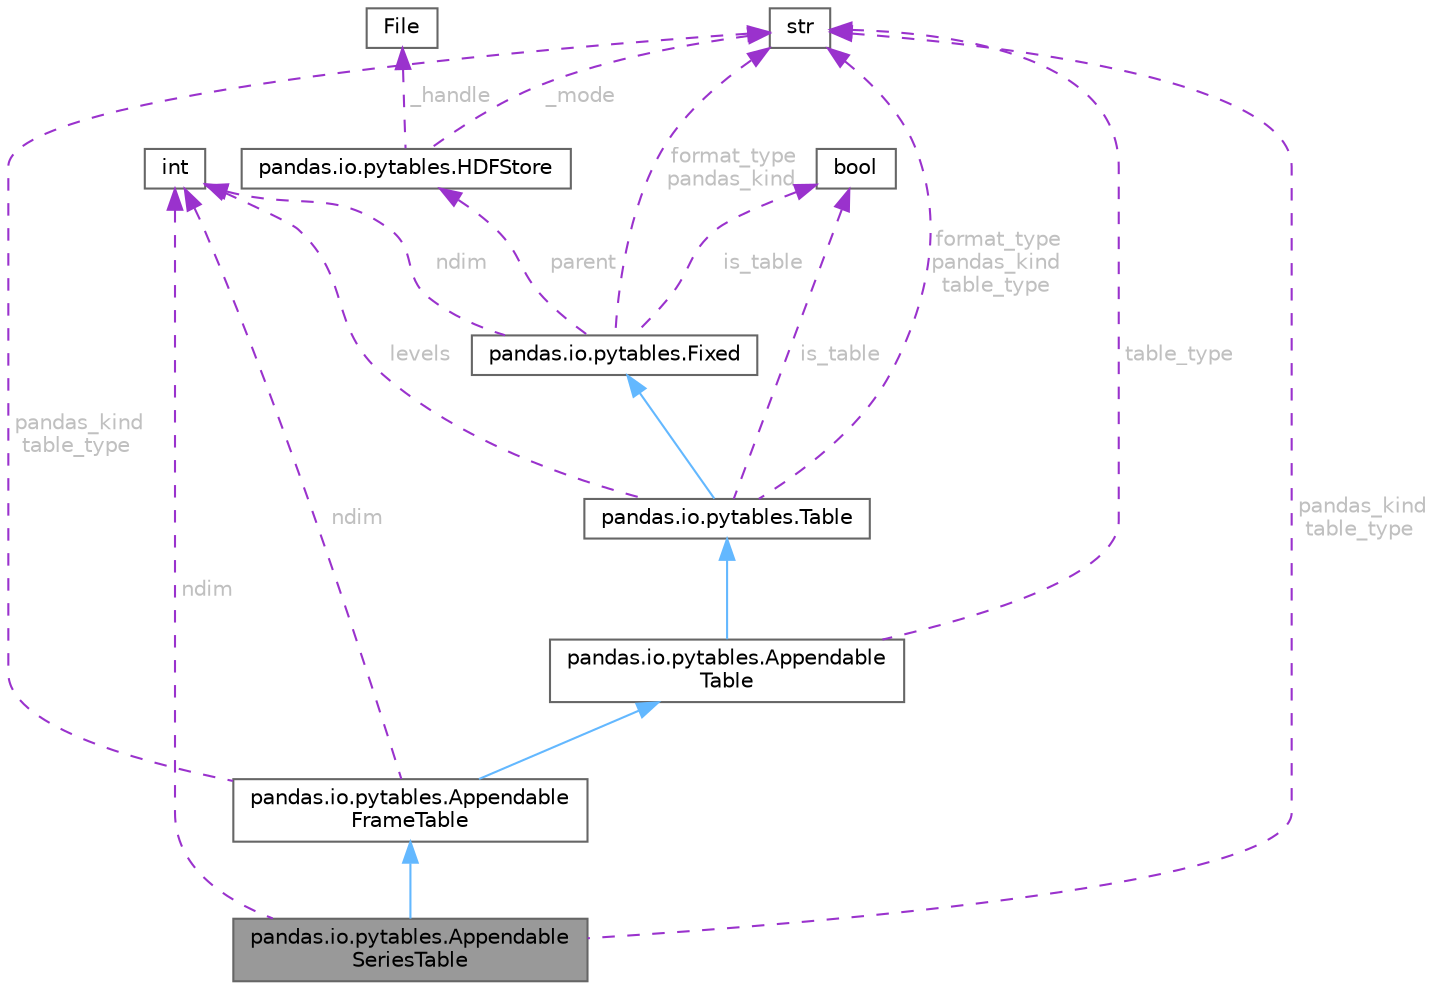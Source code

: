 digraph "pandas.io.pytables.AppendableSeriesTable"
{
 // LATEX_PDF_SIZE
  bgcolor="transparent";
  edge [fontname=Helvetica,fontsize=10,labelfontname=Helvetica,labelfontsize=10];
  node [fontname=Helvetica,fontsize=10,shape=box,height=0.2,width=0.4];
  Node1 [id="Node000001",label="pandas.io.pytables.Appendable\lSeriesTable",height=0.2,width=0.4,color="gray40", fillcolor="grey60", style="filled", fontcolor="black",tooltip=" "];
  Node2 -> Node1 [id="edge19_Node000001_Node000002",dir="back",color="steelblue1",style="solid",tooltip=" "];
  Node2 [id="Node000002",label="pandas.io.pytables.Appendable\lFrameTable",height=0.2,width=0.4,color="gray40", fillcolor="white", style="filled",URL="$classpandas_1_1io_1_1pytables_1_1AppendableFrameTable.html",tooltip=" "];
  Node3 -> Node2 [id="edge20_Node000002_Node000003",dir="back",color="steelblue1",style="solid",tooltip=" "];
  Node3 [id="Node000003",label="pandas.io.pytables.Appendable\lTable",height=0.2,width=0.4,color="gray40", fillcolor="white", style="filled",URL="$classpandas_1_1io_1_1pytables_1_1AppendableTable.html",tooltip=" "];
  Node4 -> Node3 [id="edge21_Node000003_Node000004",dir="back",color="steelblue1",style="solid",tooltip=" "];
  Node4 [id="Node000004",label="pandas.io.pytables.Table",height=0.2,width=0.4,color="gray40", fillcolor="white", style="filled",URL="$classpandas_1_1io_1_1pytables_1_1Table.html",tooltip=" "];
  Node5 -> Node4 [id="edge22_Node000004_Node000005",dir="back",color="steelblue1",style="solid",tooltip=" "];
  Node5 [id="Node000005",label="pandas.io.pytables.Fixed",height=0.2,width=0.4,color="gray40", fillcolor="white", style="filled",URL="$classpandas_1_1io_1_1pytables_1_1Fixed.html",tooltip=" "];
  Node6 -> Node5 [id="edge23_Node000005_Node000006",dir="back",color="darkorchid3",style="dashed",tooltip=" ",label=" format_type\npandas_kind",fontcolor="grey" ];
  Node6 [id="Node000006",label="str",height=0.2,width=0.4,color="gray40", fillcolor="white", style="filled",tooltip=" "];
  Node7 -> Node5 [id="edge24_Node000005_Node000007",dir="back",color="darkorchid3",style="dashed",tooltip=" ",label=" ndim",fontcolor="grey" ];
  Node7 [id="Node000007",label="int",height=0.2,width=0.4,color="gray40", fillcolor="white", style="filled",tooltip=" "];
  Node8 -> Node5 [id="edge25_Node000005_Node000008",dir="back",color="darkorchid3",style="dashed",tooltip=" ",label=" parent",fontcolor="grey" ];
  Node8 [id="Node000008",label="pandas.io.pytables.HDFStore",height=0.2,width=0.4,color="gray40", fillcolor="white", style="filled",URL="$classpandas_1_1io_1_1pytables_1_1HDFStore.html",tooltip=" "];
  Node9 -> Node8 [id="edge26_Node000008_Node000009",dir="back",color="darkorchid3",style="dashed",tooltip=" ",label=" _handle",fontcolor="grey" ];
  Node9 [id="Node000009",label="File",height=0.2,width=0.4,color="gray40", fillcolor="white", style="filled",tooltip=" "];
  Node6 -> Node8 [id="edge27_Node000008_Node000006",dir="back",color="darkorchid3",style="dashed",tooltip=" ",label=" _mode",fontcolor="grey" ];
  Node10 -> Node5 [id="edge28_Node000005_Node000010",dir="back",color="darkorchid3",style="dashed",tooltip=" ",label=" is_table",fontcolor="grey" ];
  Node10 [id="Node000010",label="bool",height=0.2,width=0.4,color="gray40", fillcolor="white", style="filled",tooltip=" "];
  Node6 -> Node4 [id="edge29_Node000004_Node000006",dir="back",color="darkorchid3",style="dashed",tooltip=" ",label=" format_type\npandas_kind\ntable_type",fontcolor="grey" ];
  Node7 -> Node4 [id="edge30_Node000004_Node000007",dir="back",color="darkorchid3",style="dashed",tooltip=" ",label=" levels",fontcolor="grey" ];
  Node10 -> Node4 [id="edge31_Node000004_Node000010",dir="back",color="darkorchid3",style="dashed",tooltip=" ",label=" is_table",fontcolor="grey" ];
  Node6 -> Node3 [id="edge32_Node000003_Node000006",dir="back",color="darkorchid3",style="dashed",tooltip=" ",label=" table_type",fontcolor="grey" ];
  Node6 -> Node2 [id="edge33_Node000002_Node000006",dir="back",color="darkorchid3",style="dashed",tooltip=" ",label=" pandas_kind\ntable_type",fontcolor="grey" ];
  Node7 -> Node2 [id="edge34_Node000002_Node000007",dir="back",color="darkorchid3",style="dashed",tooltip=" ",label=" ndim",fontcolor="grey" ];
  Node6 -> Node1 [id="edge35_Node000001_Node000006",dir="back",color="darkorchid3",style="dashed",tooltip=" ",label=" pandas_kind\ntable_type",fontcolor="grey" ];
  Node7 -> Node1 [id="edge36_Node000001_Node000007",dir="back",color="darkorchid3",style="dashed",tooltip=" ",label=" ndim",fontcolor="grey" ];
}
